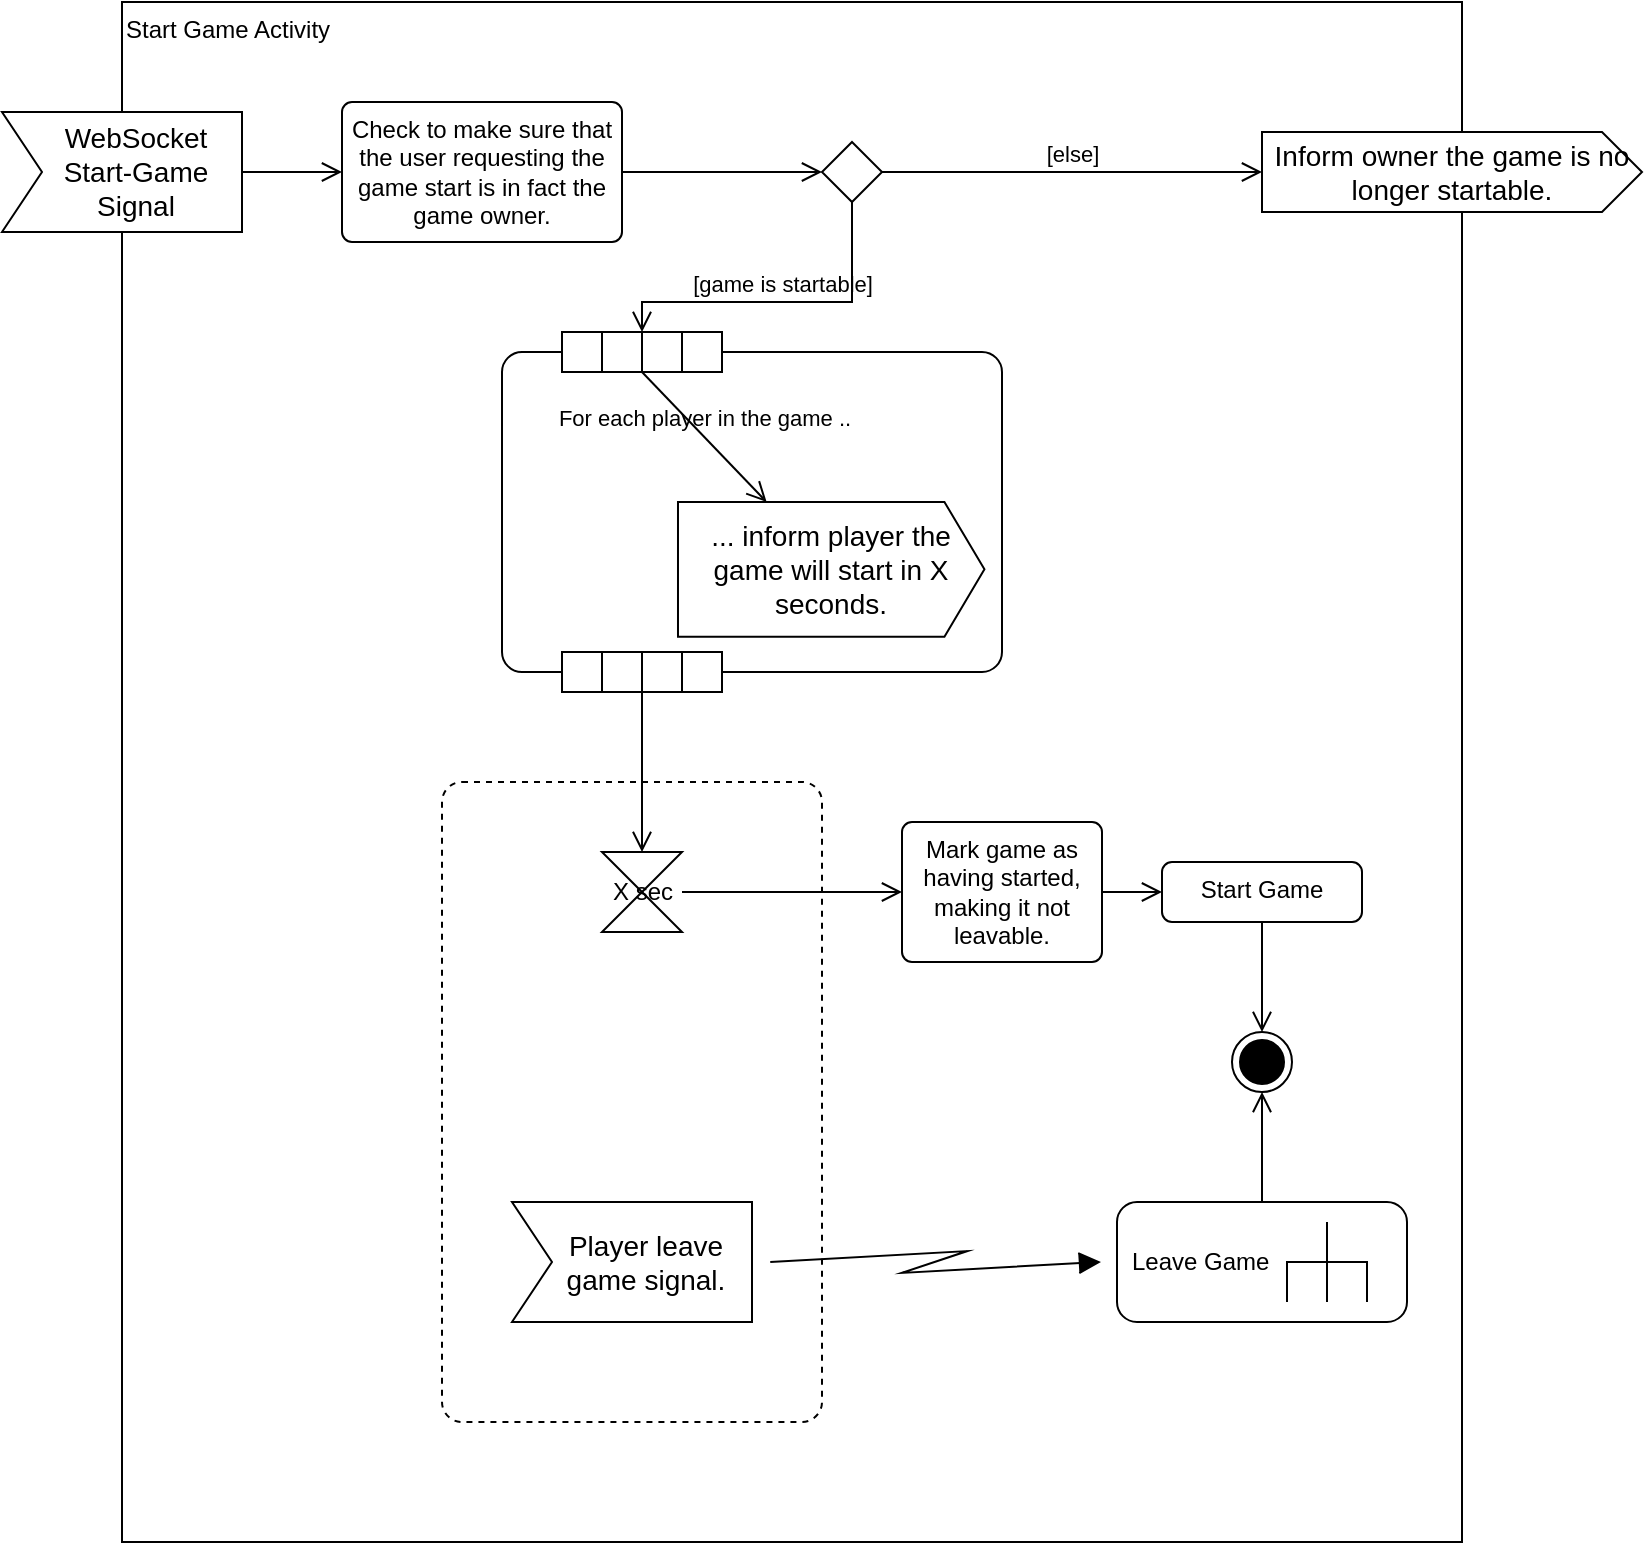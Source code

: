 <mxfile version="22.1.18" type="dropbox">
  <diagram name="Page-1" id="DHnv2yqsl_uk6F5zbvv3">
    <mxGraphModel dx="1396" dy="724" grid="1" gridSize="10" guides="1" tooltips="1" connect="1" arrows="1" fold="1" page="1" pageScale="1" pageWidth="850" pageHeight="1100" math="0" shadow="0">
      <root>
        <mxCell id="0" />
        <mxCell id="1" parent="0" />
        <mxCell id="oFuWDQxyRR_hA7nWu7py-1" value="Start Game Activity" style="html=1;dashed=0;whiteSpace=wrap;align=left;verticalAlign=top;" vertex="1" parent="1">
          <mxGeometry x="70" y="20" width="670" height="770" as="geometry" />
        </mxCell>
        <mxCell id="oFuWDQxyRR_hA7nWu7py-2" value="WebSocket Start-Game Signal" style="html=1;shape=mxgraph.infographic.ribbonSimple;notch1=20;notch2=0;align=center;verticalAlign=middle;fontSize=14;fontStyle=0;fillColor=#FFFFFF;flipH=0;spacingRight=0;spacingLeft=14;whiteSpace=wrap;" vertex="1" parent="1">
          <mxGeometry x="10" y="75" width="120" height="60" as="geometry" />
        </mxCell>
        <mxCell id="oFuWDQxyRR_hA7nWu7py-3" value="Check to make sure that the user requesting the game start is in fact the game owner." style="html=1;align=center;verticalAlign=top;rounded=1;absoluteArcSize=1;arcSize=10;dashed=0;whiteSpace=wrap;" vertex="1" parent="1">
          <mxGeometry x="180" y="70" width="140" height="70" as="geometry" />
        </mxCell>
        <mxCell id="oFuWDQxyRR_hA7nWu7py-4" value="" style="endArrow=open;startArrow=none;endFill=0;startFill=0;endSize=8;html=1;verticalAlign=bottom;labelBackgroundColor=none;strokeWidth=1;rounded=0;" edge="1" parent="1" source="oFuWDQxyRR_hA7nWu7py-2" target="oFuWDQxyRR_hA7nWu7py-3">
          <mxGeometry width="160" relative="1" as="geometry">
            <mxPoint x="340" y="20" as="sourcePoint" />
            <mxPoint x="500" y="20" as="targetPoint" />
          </mxGeometry>
        </mxCell>
        <mxCell id="oFuWDQxyRR_hA7nWu7py-5" value="" style="rhombus;" vertex="1" parent="1">
          <mxGeometry x="420" y="90" width="30" height="30" as="geometry" />
        </mxCell>
        <mxCell id="oFuWDQxyRR_hA7nWu7py-6" value="[else]" style="endArrow=open;startArrow=none;endFill=0;startFill=0;endSize=8;html=1;verticalAlign=bottom;labelBackgroundColor=none;strokeWidth=1;rounded=0;" edge="1" parent="1" source="oFuWDQxyRR_hA7nWu7py-5" target="oFuWDQxyRR_hA7nWu7py-7">
          <mxGeometry width="160" relative="1" as="geometry">
            <mxPoint x="500" y="115" as="sourcePoint" />
            <mxPoint x="570" y="110" as="targetPoint" />
          </mxGeometry>
        </mxCell>
        <mxCell id="oFuWDQxyRR_hA7nWu7py-7" value="Inform owner the game is no longer startable." style="html=1;shape=mxgraph.infographic.ribbonSimple;notch1=0;notch2=20;align=center;verticalAlign=middle;fontSize=14;fontStyle=0;fillColor=#FFFFFF;whiteSpace=wrap;" vertex="1" parent="1">
          <mxGeometry x="640" y="85" width="190" height="40" as="geometry" />
        </mxCell>
        <mxCell id="oFuWDQxyRR_hA7nWu7py-8" value="" style="endArrow=open;startArrow=none;endFill=0;startFill=0;endSize=8;html=1;verticalAlign=bottom;labelBackgroundColor=none;strokeWidth=1;rounded=0;" edge="1" parent="1" source="oFuWDQxyRR_hA7nWu7py-3" target="oFuWDQxyRR_hA7nWu7py-5">
          <mxGeometry width="160" relative="1" as="geometry">
            <mxPoint x="380" y="105" as="sourcePoint" />
            <mxPoint x="250" y="115" as="targetPoint" />
          </mxGeometry>
        </mxCell>
        <mxCell id="oFuWDQxyRR_hA7nWu7py-9" value="[game is startable]" style="endArrow=open;startArrow=none;endFill=0;startFill=0;endSize=8;html=1;verticalAlign=bottom;labelBackgroundColor=none;strokeWidth=1;rounded=0;entryX=0;entryY=0;entryDx=0;entryDy=0;" edge="1" parent="1" source="oFuWDQxyRR_hA7nWu7py-5" target="oFuWDQxyRR_hA7nWu7py-14">
          <mxGeometry width="160" relative="1" as="geometry">
            <mxPoint x="320" y="120" as="sourcePoint" />
            <mxPoint x="431.1" y="222.79" as="targetPoint" />
            <Array as="points">
              <mxPoint x="435" y="170" />
              <mxPoint x="330" y="170" />
            </Array>
          </mxGeometry>
        </mxCell>
        <mxCell id="oFuWDQxyRR_hA7nWu7py-10" value="" style="html=1;dashed=0;rounded=1;absoluteArcSize=1;arcSize=20;verticalAlign=top;align=left;whiteSpace=wrap;spacing=3;" vertex="1" parent="1">
          <mxGeometry x="260" y="195" width="250" height="160" as="geometry" />
        </mxCell>
        <mxCell id="oFuWDQxyRR_hA7nWu7py-11" value="" style="group;resizeWidth=0;resizeHeight=0;html=1;" vertex="1" parent="oFuWDQxyRR_hA7nWu7py-10">
          <mxGeometry width="80" height="20" relative="1" as="geometry">
            <mxPoint x="30" y="-10" as="offset" />
          </mxGeometry>
        </mxCell>
        <mxCell id="oFuWDQxyRR_hA7nWu7py-12" value="" style="resizeWidth=0;resizeHeight=0;points=[[0,0],[0.5,0],[1,0]];html=1;whiteSpace=wrap;" vertex="1" parent="oFuWDQxyRR_hA7nWu7py-11">
          <mxGeometry width="20" height="20" relative="1" as="geometry">
            <mxPoint as="offset" />
          </mxGeometry>
        </mxCell>
        <mxCell id="oFuWDQxyRR_hA7nWu7py-13" value="" style="resizeWidth=0;resizeHeight=0;points=[[0,0],[0.5,0],[1,0]];html=1;whiteSpace=wrap;" vertex="1" parent="oFuWDQxyRR_hA7nWu7py-11">
          <mxGeometry width="20" height="20" relative="1" as="geometry">
            <mxPoint x="20" as="offset" />
          </mxGeometry>
        </mxCell>
        <mxCell id="oFuWDQxyRR_hA7nWu7py-14" value="" style="resizeWidth=0;resizeHeight=0;points=[[0,0],[0.5,0],[1,0]];html=1;whiteSpace=wrap;" vertex="1" parent="oFuWDQxyRR_hA7nWu7py-11">
          <mxGeometry width="20" height="20" relative="1" as="geometry">
            <mxPoint x="40" as="offset" />
          </mxGeometry>
        </mxCell>
        <mxCell id="oFuWDQxyRR_hA7nWu7py-15" value="" style="resizeWidth=0;resizeHeight=0;points=[[0,0],[0.5,0],[1,0]];html=1;whiteSpace=wrap;" vertex="1" parent="oFuWDQxyRR_hA7nWu7py-11">
          <mxGeometry width="20" height="20" relative="1" as="geometry">
            <mxPoint x="60" as="offset" />
          </mxGeometry>
        </mxCell>
        <mxCell id="oFuWDQxyRR_hA7nWu7py-16" value="" style="group;resizeWidth=0;resizeHeight=0;html=1;" vertex="1" parent="oFuWDQxyRR_hA7nWu7py-10">
          <mxGeometry y="1" width="80" height="20" relative="1" as="geometry">
            <mxPoint x="30" y="-10" as="offset" />
          </mxGeometry>
        </mxCell>
        <mxCell id="oFuWDQxyRR_hA7nWu7py-17" value="" style="resizeWidth=0;resizeHeight=0;points=[[0,1],[0.5,1],[1,1]];html=1;whiteSpace=wrap;" vertex="1" parent="oFuWDQxyRR_hA7nWu7py-16">
          <mxGeometry width="20" height="20" relative="1" as="geometry">
            <mxPoint as="offset" />
          </mxGeometry>
        </mxCell>
        <mxCell id="oFuWDQxyRR_hA7nWu7py-18" value="" style="resizeWidth=0;resizeHeight=0;points=[[0,1],[0.5,1],[1,1]];html=1;whiteSpace=wrap;" vertex="1" parent="oFuWDQxyRR_hA7nWu7py-16">
          <mxGeometry width="20" height="20" relative="1" as="geometry">
            <mxPoint x="20" as="offset" />
          </mxGeometry>
        </mxCell>
        <mxCell id="oFuWDQxyRR_hA7nWu7py-19" value="" style="resizeWidth=0;resizeHeight=0;points=[[0,1],[0.5,1],[1,1]];html=1;whiteSpace=wrap;" vertex="1" parent="oFuWDQxyRR_hA7nWu7py-16">
          <mxGeometry width="20" height="20" relative="1" as="geometry">
            <mxPoint x="40" as="offset" />
          </mxGeometry>
        </mxCell>
        <mxCell id="oFuWDQxyRR_hA7nWu7py-20" value="" style="resizeWidth=0;resizeHeight=0;points=[[0,1],[0.5,1],[1,1]];html=1;whiteSpace=wrap;" vertex="1" parent="oFuWDQxyRR_hA7nWu7py-16">
          <mxGeometry width="20" height="20" relative="1" as="geometry">
            <mxPoint x="60" as="offset" />
          </mxGeometry>
        </mxCell>
        <mxCell id="oFuWDQxyRR_hA7nWu7py-21" value="... inform player the game will start in X seconds." style="html=1;shape=mxgraph.infographic.ribbonSimple;notch1=0;notch2=20;align=center;verticalAlign=middle;fontSize=14;fontStyle=0;fillColor=#FFFFFF;whiteSpace=wrap;" vertex="1" parent="oFuWDQxyRR_hA7nWu7py-10">
          <mxGeometry x="87.996" y="74.996" width="153.226" height="67.368" as="geometry" />
        </mxCell>
        <mxCell id="oFuWDQxyRR_hA7nWu7py-60" value="For each player in the game .." style="endArrow=open;startArrow=none;endFill=0;startFill=0;endSize=8;html=1;verticalAlign=bottom;labelBackgroundColor=none;strokeWidth=1;rounded=0;exitX=0.5;exitY=1;exitDx=0;exitDy=0;" edge="1" parent="oFuWDQxyRR_hA7nWu7py-10" source="oFuWDQxyRR_hA7nWu7py-11" target="oFuWDQxyRR_hA7nWu7py-21">
          <mxGeometry width="160" relative="1" as="geometry">
            <mxPoint x="-115" y="145" as="sourcePoint" />
            <mxPoint x="-115" y="205" as="targetPoint" />
          </mxGeometry>
        </mxCell>
        <mxCell id="oFuWDQxyRR_hA7nWu7py-31" value="" style="html=1;align=center;verticalAlign=top;rounded=1;absoluteArcSize=1;arcSize=20;dashed=1;whiteSpace=wrap;" vertex="1" parent="1">
          <mxGeometry x="230" y="410" width="190" height="320" as="geometry" />
        </mxCell>
        <mxCell id="oFuWDQxyRR_hA7nWu7py-27" value="X sec" style="shape=collate;html=1;align=center;" vertex="1" parent="1">
          <mxGeometry x="310" y="445" width="40" height="40" as="geometry" />
        </mxCell>
        <mxCell id="oFuWDQxyRR_hA7nWu7py-28" value="Mark game as having started, making it not leavable." style="html=1;align=center;verticalAlign=top;rounded=1;absoluteArcSize=1;arcSize=10;dashed=0;whiteSpace=wrap;" vertex="1" parent="1">
          <mxGeometry x="460" y="430" width="100" height="70" as="geometry" />
        </mxCell>
        <mxCell id="oFuWDQxyRR_hA7nWu7py-29" value="" style="endArrow=open;startArrow=none;endFill=0;startFill=0;endSize=8;html=1;verticalAlign=bottom;labelBackgroundColor=none;strokeWidth=1;rounded=0;" edge="1" parent="1" source="oFuWDQxyRR_hA7nWu7py-27" target="oFuWDQxyRR_hA7nWu7py-28">
          <mxGeometry width="160" relative="1" as="geometry">
            <mxPoint x="530" y="370" as="sourcePoint" />
            <mxPoint x="530" y="450" as="targetPoint" />
          </mxGeometry>
        </mxCell>
        <mxCell id="oFuWDQxyRR_hA7nWu7py-30" value="Player leave game signal." style="html=1;shape=mxgraph.infographic.ribbonSimple;notch1=20;notch2=0;align=center;verticalAlign=middle;fontSize=14;fontStyle=0;fillColor=#FFFFFF;flipH=0;spacingRight=0;spacingLeft=14;whiteSpace=wrap;" vertex="1" parent="1">
          <mxGeometry x="265" y="620.0" width="120" height="60" as="geometry" />
        </mxCell>
        <mxCell id="oFuWDQxyRR_hA7nWu7py-32" value="" style="shape=mxgraph.lean_mapping.electronic_info_flow_edge;html=1;rounded=0;" edge="1" parent="1" source="oFuWDQxyRR_hA7nWu7py-30" target="oFuWDQxyRR_hA7nWu7py-56">
          <mxGeometry width="160" relative="1" as="geometry">
            <mxPoint x="440" y="765.0" as="sourcePoint" />
            <mxPoint x="550" y="766.25" as="targetPoint" />
          </mxGeometry>
        </mxCell>
        <mxCell id="oFuWDQxyRR_hA7nWu7py-50" value="" style="endArrow=open;startArrow=none;endFill=0;startFill=0;endSize=8;html=1;verticalAlign=bottom;labelBackgroundColor=none;strokeWidth=1;rounded=0;exitX=0.5;exitY=1;exitDx=0;exitDy=0;" edge="1" parent="1" source="oFuWDQxyRR_hA7nWu7py-16" target="oFuWDQxyRR_hA7nWu7py-27">
          <mxGeometry width="160" relative="1" as="geometry">
            <mxPoint x="307.5" y="125" as="sourcePoint" />
            <mxPoint x="490" y="395" as="targetPoint" />
            <Array as="points">
              <mxPoint x="330" y="395" />
            </Array>
          </mxGeometry>
        </mxCell>
        <mxCell id="oFuWDQxyRR_hA7nWu7py-53" value="Start Game" style="html=1;align=center;verticalAlign=top;rounded=1;absoluteArcSize=1;arcSize=10;dashed=0;whiteSpace=wrap;" vertex="1" parent="1">
          <mxGeometry x="590" y="450.0" width="100" height="30" as="geometry" />
        </mxCell>
        <mxCell id="oFuWDQxyRR_hA7nWu7py-55" value="" style="endArrow=open;startArrow=none;endFill=0;startFill=0;endSize=8;html=1;verticalAlign=bottom;labelBackgroundColor=none;strokeWidth=1;rounded=0;" edge="1" parent="1" source="oFuWDQxyRR_hA7nWu7py-28" target="oFuWDQxyRR_hA7nWu7py-53">
          <mxGeometry width="160" relative="1" as="geometry">
            <mxPoint x="520" y="470.0" as="sourcePoint" />
            <mxPoint x="400" y="470.0" as="targetPoint" />
          </mxGeometry>
        </mxCell>
        <mxCell id="oFuWDQxyRR_hA7nWu7py-56" value="Leave Game" style="shape=mxgraph.uml25.behaviorAction;html=1;rounded=1;absoluteArcSize=1;arcSize=10;align=left;spacingLeft=5;whiteSpace=wrap;" vertex="1" parent="1">
          <mxGeometry x="567.5" y="620" width="145" height="60" as="geometry" />
        </mxCell>
        <mxCell id="oFuWDQxyRR_hA7nWu7py-57" value="" style="ellipse;html=1;shape=endState;fillColor=strokeColor;" vertex="1" parent="1">
          <mxGeometry x="625" y="535.0" width="30" height="30" as="geometry" />
        </mxCell>
        <mxCell id="oFuWDQxyRR_hA7nWu7py-58" value="" style="endArrow=open;startArrow=none;endFill=0;startFill=0;endSize=8;html=1;verticalAlign=bottom;labelBackgroundColor=none;strokeWidth=1;rounded=0;" edge="1" parent="1" source="oFuWDQxyRR_hA7nWu7py-56" target="oFuWDQxyRR_hA7nWu7py-57">
          <mxGeometry width="160" relative="1" as="geometry">
            <mxPoint x="530" y="495.0" as="sourcePoint" />
            <mxPoint x="530" y="545.0" as="targetPoint" />
          </mxGeometry>
        </mxCell>
        <mxCell id="oFuWDQxyRR_hA7nWu7py-59" value="" style="endArrow=open;startArrow=none;endFill=0;startFill=0;endSize=8;html=1;verticalAlign=bottom;labelBackgroundColor=none;strokeWidth=1;rounded=0;" edge="1" parent="1" source="oFuWDQxyRR_hA7nWu7py-53" target="oFuWDQxyRR_hA7nWu7py-57">
          <mxGeometry width="160" relative="1" as="geometry">
            <mxPoint x="585" y="775.0" as="sourcePoint" />
            <mxPoint x="585" y="675.0" as="targetPoint" />
          </mxGeometry>
        </mxCell>
      </root>
    </mxGraphModel>
  </diagram>
</mxfile>
